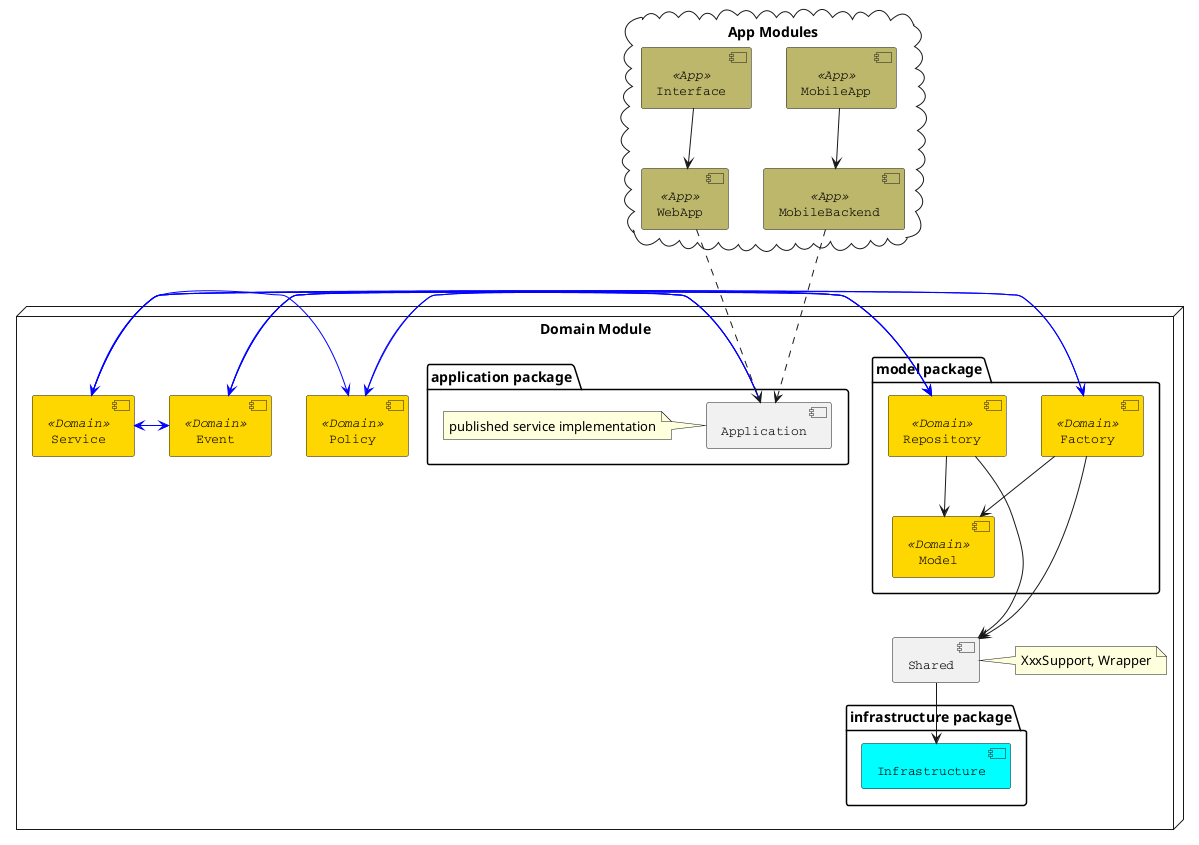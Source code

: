 @startuml


node "Domain Module" {
   package "model package" {
       [Model] <<Domain>>
       [Repository] <<Domain>>
       [Factory] <<Domain>>
    }
   [Service] <<Domain>>
   [Event] <<Domain>>
   [Policy] <<Domain>>
   [Shared]
   note right of Shared : XxxSupport, Wrapper

   package "application package" {
        [Application]
        note left of Application : published service implementation
   }
   package "infrastructure package" {
        [Infrastructure] #Aqua
   }
}

cloud "App Modules" {
    [WebApp] <<App>>
    [MobileBackend] <<App>>
    [Interface] <<App>>
    [MobileApp] <<App>>
}

[Shared] --> [Infrastructure]
[Repository] ---> [Shared]
[Repository] --> [Model]
[Service] -[#0000FF]> [Repository]
[Service] -[#0000FF]> [Factory]
[Service] -[#0000FF]> [Policy]
[Service] <-[#0000FF]> [Event]
[Policy] -[#0000FF]> [Repository]
[Factory] --> [Model]
[Factory] ---> [Shared]
[Event] -[#0000FF]> [Repository]
[Event] -[#0000FF]> [Factory]
[Application] -[#0000FF]> [Service]
[Application] -[#0000FF]> [Event]
[Application] -[#0000FF]> [Policy]

[WebApp] ...> [Application]
[Interface] --> [WebApp]
[MobileBackend] ...> [Application]
[MobileApp] --> [MobileBackend]

skinparam component {
  FontSize 13
  BackgroundColor<<Domain>> gold
  BackgroundColor<<App>> DarkKhaki
  FontName Courier
}

@enduml